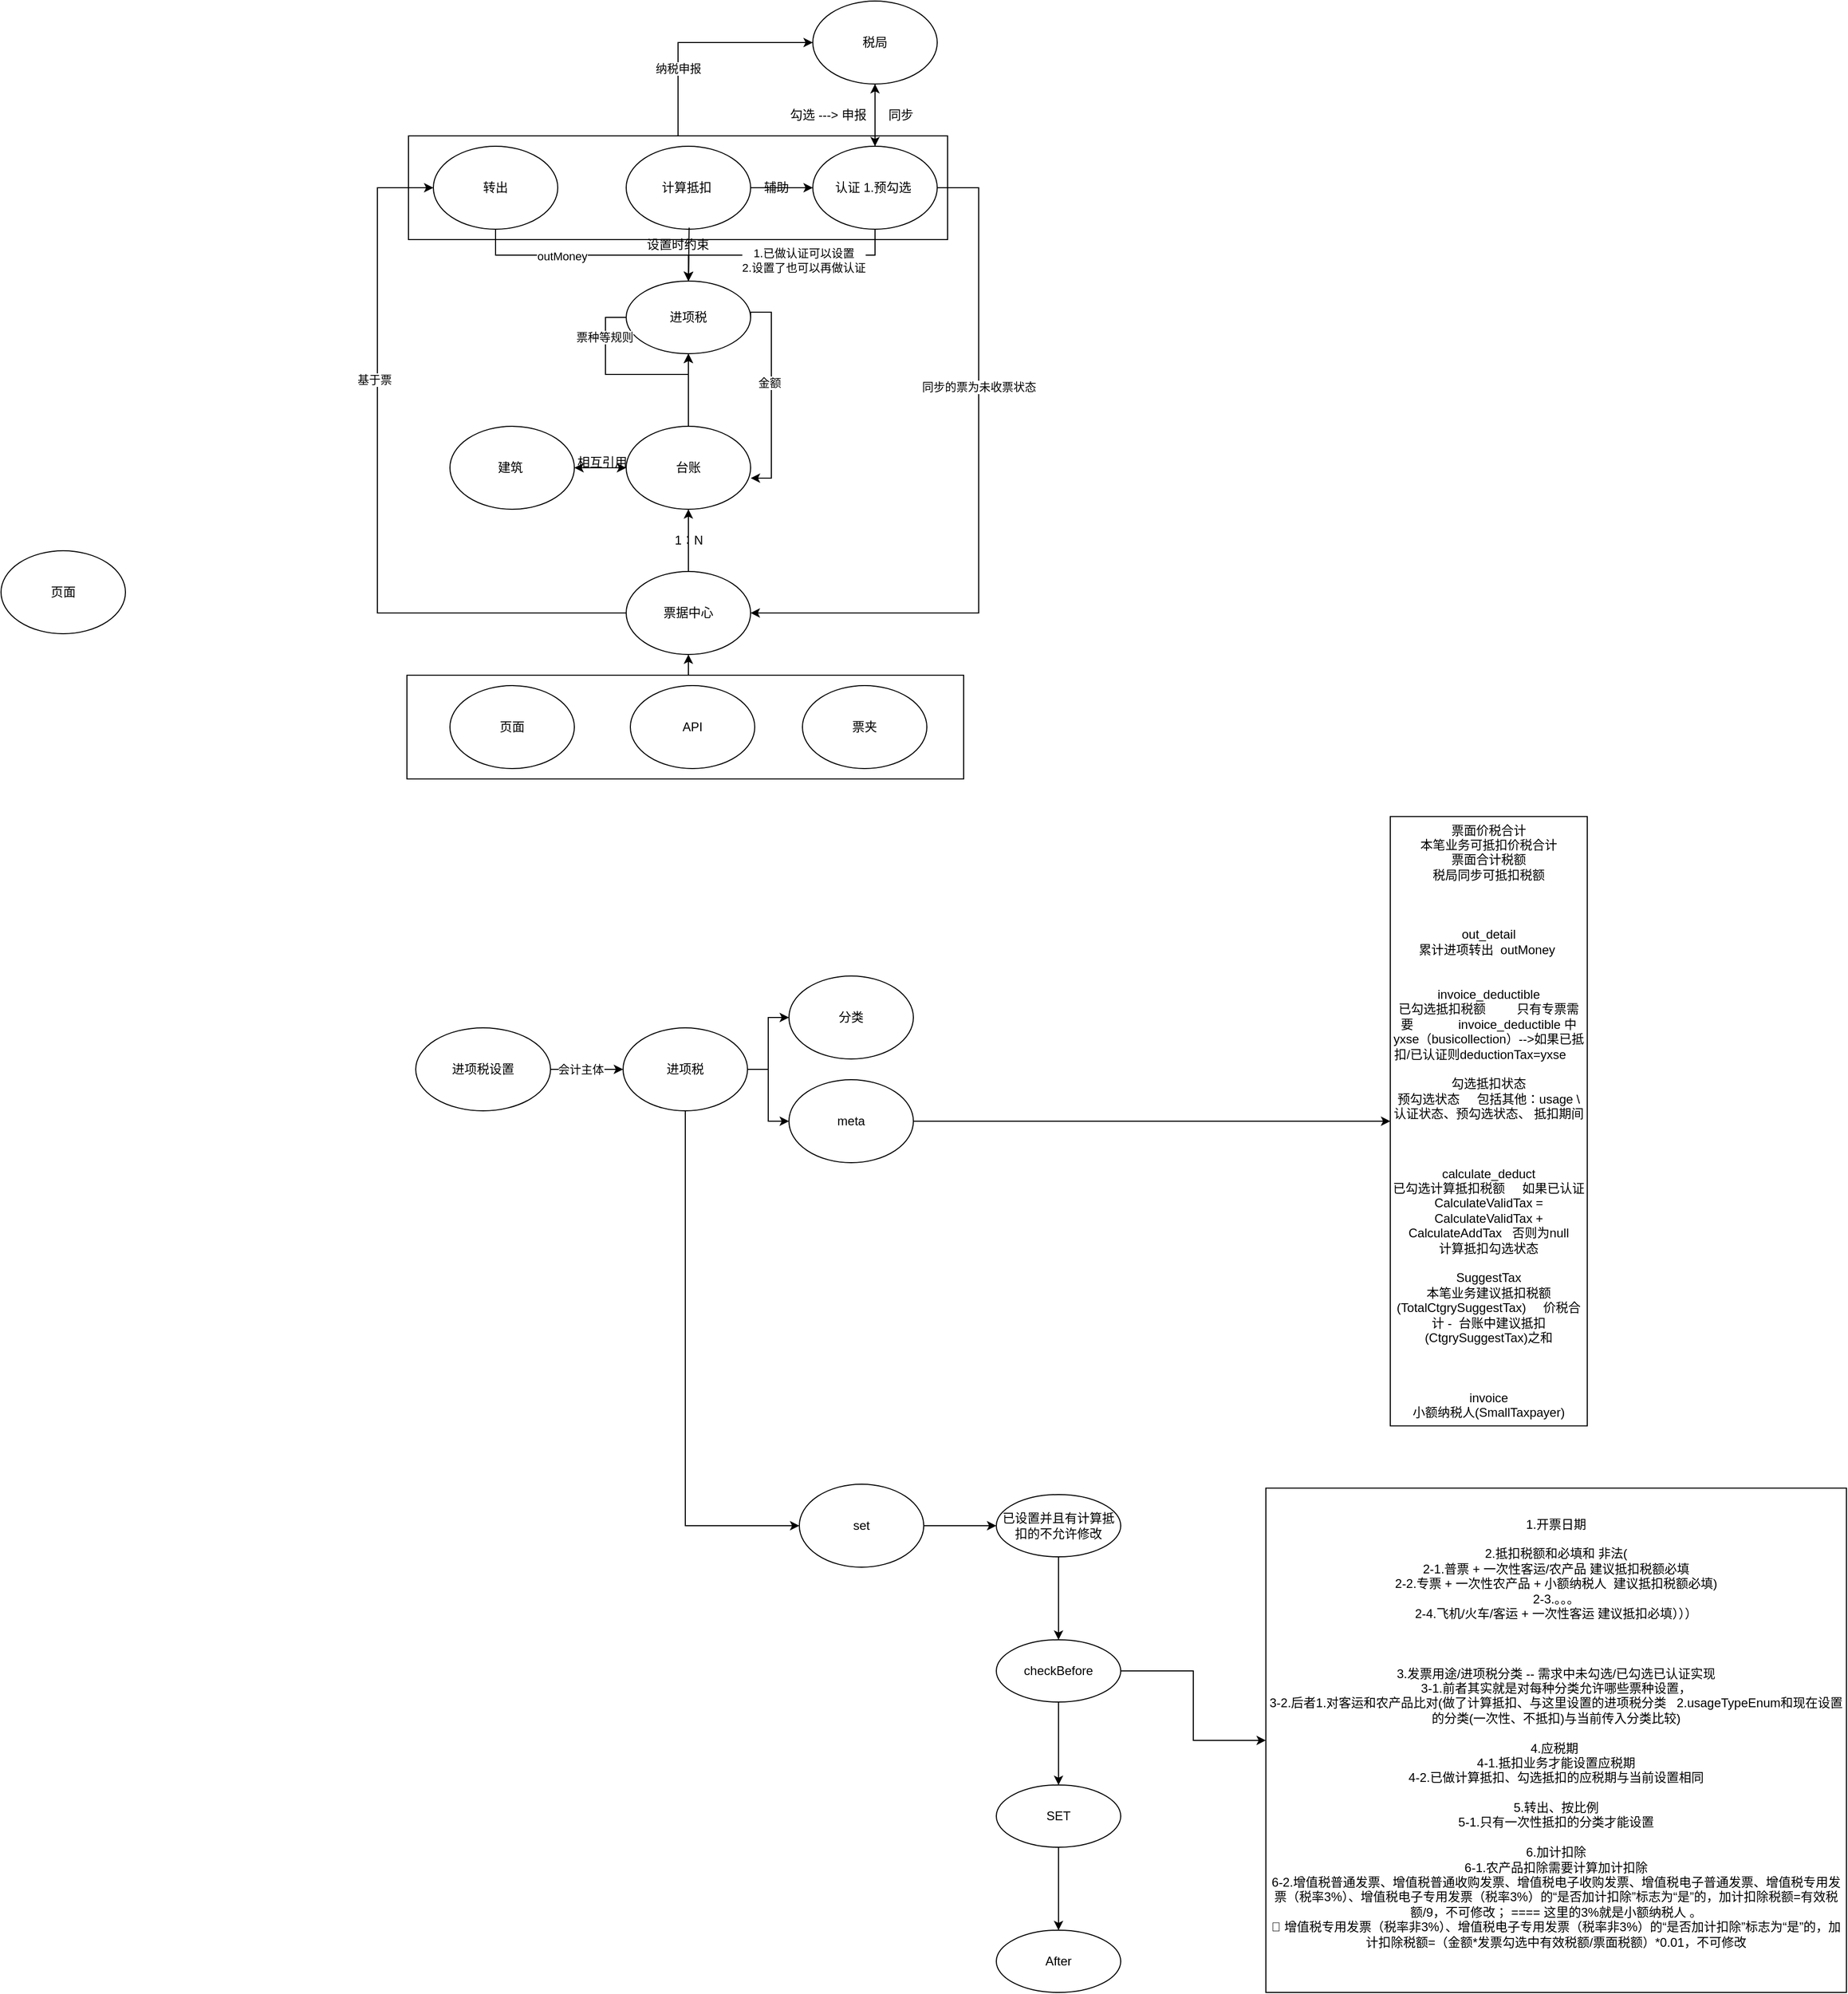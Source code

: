 <mxfile version="17.4.3" type="github">
  <diagram id="3CJurVh0qIclkFhJRMKo" name="Page-1">
    <mxGraphModel dx="2812" dy="1676" grid="1" gridSize="10" guides="1" tooltips="1" connect="1" arrows="1" fold="1" page="1" pageScale="1" pageWidth="1169" pageHeight="827" background="#FFFFFF" math="0" shadow="0">
      <root>
        <mxCell id="0" />
        <mxCell id="1" parent="0" />
        <mxCell id="BELl_IB8kdiGP95Ta7bd-88" style="edgeStyle=orthogonalEdgeStyle;rounded=0;orthogonalLoop=1;jettySize=auto;html=1;exitX=0.5;exitY=0;exitDx=0;exitDy=0;entryX=0.5;entryY=1;entryDx=0;entryDy=0;" edge="1" parent="1" source="BELl_IB8kdiGP95Ta7bd-87" target="BELl_IB8kdiGP95Ta7bd-5">
          <mxGeometry relative="1" as="geometry" />
        </mxCell>
        <mxCell id="BELl_IB8kdiGP95Ta7bd-87" value="" style="rounded=0;whiteSpace=wrap;html=1;" vertex="1" parent="1">
          <mxGeometry x="71.5" y="620" width="537" height="100" as="geometry" />
        </mxCell>
        <mxCell id="BELl_IB8kdiGP95Ta7bd-81" style="edgeStyle=orthogonalEdgeStyle;rounded=0;orthogonalLoop=1;jettySize=auto;html=1;exitX=0.5;exitY=0;exitDx=0;exitDy=0;entryX=0;entryY=0.5;entryDx=0;entryDy=0;" edge="1" parent="1" source="BELl_IB8kdiGP95Ta7bd-58" target="BELl_IB8kdiGP95Ta7bd-23">
          <mxGeometry relative="1" as="geometry" />
        </mxCell>
        <mxCell id="BELl_IB8kdiGP95Ta7bd-82" value="纳税申报" style="edgeLabel;html=1;align=center;verticalAlign=middle;resizable=0;points=[];" vertex="1" connectable="0" parent="BELl_IB8kdiGP95Ta7bd-81">
          <mxGeometry x="-0.409" relative="1" as="geometry">
            <mxPoint as="offset" />
          </mxGeometry>
        </mxCell>
        <mxCell id="BELl_IB8kdiGP95Ta7bd-58" value="" style="rounded=0;whiteSpace=wrap;html=1;" vertex="1" parent="1">
          <mxGeometry x="73" y="100" width="520" height="100" as="geometry" />
        </mxCell>
        <mxCell id="BELl_IB8kdiGP95Ta7bd-4" value="" style="edgeStyle=orthogonalEdgeStyle;rounded=0;orthogonalLoop=1;jettySize=auto;html=1;entryX=0.5;entryY=1;entryDx=0;entryDy=0;" edge="1" parent="1" source="BELl_IB8kdiGP95Ta7bd-3" target="BELl_IB8kdiGP95Ta7bd-1">
          <mxGeometry relative="1" as="geometry" />
        </mxCell>
        <mxCell id="BELl_IB8kdiGP95Ta7bd-7" style="edgeStyle=orthogonalEdgeStyle;rounded=0;orthogonalLoop=1;jettySize=auto;html=1;exitX=1;exitY=0.5;exitDx=0;exitDy=0;" edge="1" parent="1" source="BELl_IB8kdiGP95Ta7bd-1">
          <mxGeometry relative="1" as="geometry">
            <mxPoint x="403.143" y="430" as="targetPoint" />
            <Array as="points">
              <mxPoint x="423" y="270" />
              <mxPoint x="423" y="430" />
            </Array>
          </mxGeometry>
        </mxCell>
        <mxCell id="BELl_IB8kdiGP95Ta7bd-8" value="金额" style="edgeLabel;html=1;align=center;verticalAlign=middle;resizable=0;points=[];" vertex="1" connectable="0" parent="BELl_IB8kdiGP95Ta7bd-7">
          <mxGeometry x="-0.098" y="-2" relative="1" as="geometry">
            <mxPoint as="offset" />
          </mxGeometry>
        </mxCell>
        <mxCell id="BELl_IB8kdiGP95Ta7bd-1" value="进项税&lt;br&gt;" style="ellipse;whiteSpace=wrap;html=1;" vertex="1" parent="1">
          <mxGeometry x="283" y="240" width="120" height="70" as="geometry" />
        </mxCell>
        <mxCell id="BELl_IB8kdiGP95Ta7bd-36" value="" style="edgeStyle=orthogonalEdgeStyle;rounded=0;orthogonalLoop=1;jettySize=auto;html=1;" edge="1" parent="1" source="BELl_IB8kdiGP95Ta7bd-2" target="BELl_IB8kdiGP95Ta7bd-35">
          <mxGeometry relative="1" as="geometry" />
        </mxCell>
        <mxCell id="BELl_IB8kdiGP95Ta7bd-42" value="" style="edgeStyle=orthogonalEdgeStyle;rounded=0;orthogonalLoop=1;jettySize=auto;html=1;" edge="1" parent="1" source="BELl_IB8kdiGP95Ta7bd-2" target="BELl_IB8kdiGP95Ta7bd-41">
          <mxGeometry relative="1" as="geometry" />
        </mxCell>
        <mxCell id="BELl_IB8kdiGP95Ta7bd-46" value="" style="edgeStyle=orthogonalEdgeStyle;rounded=0;orthogonalLoop=1;jettySize=auto;html=1;" edge="1" parent="1" source="BELl_IB8kdiGP95Ta7bd-2" target="BELl_IB8kdiGP95Ta7bd-45">
          <mxGeometry relative="1" as="geometry">
            <Array as="points">
              <mxPoint x="340" y="1440" />
            </Array>
          </mxGeometry>
        </mxCell>
        <mxCell id="BELl_IB8kdiGP95Ta7bd-2" value="&lt;span&gt;进项税&lt;/span&gt;" style="ellipse;whiteSpace=wrap;html=1;" vertex="1" parent="1">
          <mxGeometry x="280" y="960" width="120" height="80" as="geometry" />
        </mxCell>
        <mxCell id="BELl_IB8kdiGP95Ta7bd-32" value="" style="edgeStyle=orthogonalEdgeStyle;rounded=0;orthogonalLoop=1;jettySize=auto;html=1;" edge="1" parent="1" source="BELl_IB8kdiGP95Ta7bd-3" target="BELl_IB8kdiGP95Ta7bd-31">
          <mxGeometry relative="1" as="geometry" />
        </mxCell>
        <mxCell id="BELl_IB8kdiGP95Ta7bd-3" value="台账" style="ellipse;whiteSpace=wrap;html=1;" vertex="1" parent="1">
          <mxGeometry x="283" y="380" width="120" height="80" as="geometry" />
        </mxCell>
        <mxCell id="BELl_IB8kdiGP95Ta7bd-6" style="edgeStyle=orthogonalEdgeStyle;rounded=0;orthogonalLoop=1;jettySize=auto;html=1;exitX=0.5;exitY=0;exitDx=0;exitDy=0;entryX=0.5;entryY=1;entryDx=0;entryDy=0;" edge="1" parent="1" source="BELl_IB8kdiGP95Ta7bd-5" target="BELl_IB8kdiGP95Ta7bd-3">
          <mxGeometry relative="1" as="geometry">
            <Array as="points">
              <mxPoint x="343" y="490" />
              <mxPoint x="343" y="490" />
            </Array>
          </mxGeometry>
        </mxCell>
        <mxCell id="BELl_IB8kdiGP95Ta7bd-57" style="edgeStyle=orthogonalEdgeStyle;rounded=0;orthogonalLoop=1;jettySize=auto;html=1;exitX=0;exitY=0.5;exitDx=0;exitDy=0;entryX=0;entryY=0.5;entryDx=0;entryDy=0;" edge="1" parent="1" source="BELl_IB8kdiGP95Ta7bd-5" target="BELl_IB8kdiGP95Ta7bd-9">
          <mxGeometry relative="1" as="geometry">
            <Array as="points">
              <mxPoint x="43" y="560" />
              <mxPoint x="43" y="150" />
            </Array>
          </mxGeometry>
        </mxCell>
        <mxCell id="BELl_IB8kdiGP95Ta7bd-59" value="基于票" style="edgeLabel;html=1;align=center;verticalAlign=middle;resizable=0;points=[];" vertex="1" connectable="0" parent="BELl_IB8kdiGP95Ta7bd-57">
          <mxGeometry x="0.322" y="3" relative="1" as="geometry">
            <mxPoint as="offset" />
          </mxGeometry>
        </mxCell>
        <mxCell id="BELl_IB8kdiGP95Ta7bd-5" value="票据中心" style="ellipse;whiteSpace=wrap;html=1;" vertex="1" parent="1">
          <mxGeometry x="283" y="520" width="120" height="80" as="geometry" />
        </mxCell>
        <mxCell id="BELl_IB8kdiGP95Ta7bd-60" style="edgeStyle=orthogonalEdgeStyle;rounded=0;orthogonalLoop=1;jettySize=auto;html=1;exitX=0.5;exitY=1;exitDx=0;exitDy=0;entryX=0.5;entryY=0;entryDx=0;entryDy=0;" edge="1" parent="1" source="BELl_IB8kdiGP95Ta7bd-9" target="BELl_IB8kdiGP95Ta7bd-1">
          <mxGeometry relative="1" as="geometry">
            <mxPoint x="273" y="270" as="targetPoint" />
          </mxGeometry>
        </mxCell>
        <mxCell id="BELl_IB8kdiGP95Ta7bd-62" value="outMoney" style="edgeLabel;html=1;align=center;verticalAlign=middle;resizable=0;points=[];" vertex="1" connectable="0" parent="BELl_IB8kdiGP95Ta7bd-60">
          <mxGeometry x="-0.252" y="-1" relative="1" as="geometry">
            <mxPoint as="offset" />
          </mxGeometry>
        </mxCell>
        <mxCell id="BELl_IB8kdiGP95Ta7bd-9" value="转出" style="ellipse;whiteSpace=wrap;html=1;" vertex="1" parent="1">
          <mxGeometry x="97" y="110" width="120" height="80" as="geometry" />
        </mxCell>
        <mxCell id="BELl_IB8kdiGP95Ta7bd-19" style="edgeStyle=orthogonalEdgeStyle;rounded=0;orthogonalLoop=1;jettySize=auto;html=1;exitX=1;exitY=0.5;exitDx=0;exitDy=0;" edge="1" parent="1" source="BELl_IB8kdiGP95Ta7bd-11" target="BELl_IB8kdiGP95Ta7bd-12">
          <mxGeometry relative="1" as="geometry" />
        </mxCell>
        <mxCell id="BELl_IB8kdiGP95Ta7bd-11" value="计算抵扣&amp;nbsp;" style="ellipse;whiteSpace=wrap;html=1;" vertex="1" parent="1">
          <mxGeometry x="283" y="110" width="120" height="80" as="geometry" />
        </mxCell>
        <mxCell id="BELl_IB8kdiGP95Ta7bd-24" style="edgeStyle=orthogonalEdgeStyle;rounded=0;orthogonalLoop=1;jettySize=auto;html=1;exitX=0.5;exitY=0;exitDx=0;exitDy=0;entryX=0.5;entryY=1;entryDx=0;entryDy=0;" edge="1" parent="1" source="BELl_IB8kdiGP95Ta7bd-12" target="BELl_IB8kdiGP95Ta7bd-23">
          <mxGeometry relative="1" as="geometry" />
        </mxCell>
        <mxCell id="BELl_IB8kdiGP95Ta7bd-29" style="edgeStyle=orthogonalEdgeStyle;rounded=0;orthogonalLoop=1;jettySize=auto;html=1;exitX=1;exitY=0.5;exitDx=0;exitDy=0;entryX=1;entryY=0.5;entryDx=0;entryDy=0;" edge="1" parent="1" source="BELl_IB8kdiGP95Ta7bd-12" target="BELl_IB8kdiGP95Ta7bd-5">
          <mxGeometry relative="1" as="geometry">
            <Array as="points">
              <mxPoint x="623" y="150" />
              <mxPoint x="623" y="560" />
            </Array>
          </mxGeometry>
        </mxCell>
        <mxCell id="BELl_IB8kdiGP95Ta7bd-30" value="同步的票为未收票状态" style="edgeLabel;html=1;align=center;verticalAlign=middle;resizable=0;points=[];" vertex="1" connectable="0" parent="BELl_IB8kdiGP95Ta7bd-29">
          <mxGeometry x="-0.309" relative="1" as="geometry">
            <mxPoint as="offset" />
          </mxGeometry>
        </mxCell>
        <mxCell id="BELl_IB8kdiGP95Ta7bd-78" style="edgeStyle=orthogonalEdgeStyle;rounded=0;orthogonalLoop=1;jettySize=auto;html=1;exitX=0.5;exitY=1;exitDx=0;exitDy=0;" edge="1" parent="1" source="BELl_IB8kdiGP95Ta7bd-12">
          <mxGeometry relative="1" as="geometry">
            <mxPoint x="343" y="240" as="targetPoint" />
          </mxGeometry>
        </mxCell>
        <mxCell id="BELl_IB8kdiGP95Ta7bd-79" value="1.已做认证可以设置&lt;br&gt;2.设置了也可以再做认证" style="edgeLabel;html=1;align=center;verticalAlign=middle;resizable=0;points=[];" vertex="1" connectable="0" parent="BELl_IB8kdiGP95Ta7bd-78">
          <mxGeometry x="0.086" y="-1" relative="1" as="geometry">
            <mxPoint x="30" y="6" as="offset" />
          </mxGeometry>
        </mxCell>
        <mxCell id="BELl_IB8kdiGP95Ta7bd-12" value="认证 1.预勾选&amp;nbsp;" style="ellipse;whiteSpace=wrap;html=1;" vertex="1" parent="1">
          <mxGeometry x="463" y="110" width="120" height="80" as="geometry" />
        </mxCell>
        <mxCell id="BELl_IB8kdiGP95Ta7bd-15" style="edgeStyle=orthogonalEdgeStyle;rounded=0;orthogonalLoop=1;jettySize=auto;html=1;exitX=0;exitY=0.5;exitDx=0;exitDy=0;" edge="1" parent="1" source="BELl_IB8kdiGP95Ta7bd-1" target="BELl_IB8kdiGP95Ta7bd-1">
          <mxGeometry relative="1" as="geometry" />
        </mxCell>
        <mxCell id="BELl_IB8kdiGP95Ta7bd-16" value="票种等规则" style="edgeLabel;html=1;align=center;verticalAlign=middle;resizable=0;points=[];" vertex="1" connectable="0" parent="BELl_IB8kdiGP95Ta7bd-15">
          <mxGeometry x="-0.556" y="-1" relative="1" as="geometry">
            <mxPoint as="offset" />
          </mxGeometry>
        </mxCell>
        <mxCell id="BELl_IB8kdiGP95Ta7bd-18" value="1：N" style="text;html=1;align=center;verticalAlign=middle;resizable=0;points=[];autosize=1;strokeColor=none;fillColor=none;" vertex="1" parent="1">
          <mxGeometry x="323" y="480" width="40" height="20" as="geometry" />
        </mxCell>
        <mxCell id="BELl_IB8kdiGP95Ta7bd-22" value="辅助&lt;br&gt;" style="text;html=1;strokeColor=none;fillColor=none;align=center;verticalAlign=middle;whiteSpace=wrap;rounded=0;" vertex="1" parent="1">
          <mxGeometry x="413" y="145" width="30" height="10" as="geometry" />
        </mxCell>
        <mxCell id="BELl_IB8kdiGP95Ta7bd-25" style="edgeStyle=orthogonalEdgeStyle;rounded=0;orthogonalLoop=1;jettySize=auto;html=1;exitX=0.5;exitY=1;exitDx=0;exitDy=0;entryX=0.5;entryY=0;entryDx=0;entryDy=0;" edge="1" parent="1" source="BELl_IB8kdiGP95Ta7bd-23" target="BELl_IB8kdiGP95Ta7bd-12">
          <mxGeometry relative="1" as="geometry" />
        </mxCell>
        <mxCell id="BELl_IB8kdiGP95Ta7bd-23" value="税局" style="ellipse;whiteSpace=wrap;html=1;" vertex="1" parent="1">
          <mxGeometry x="463" y="-30" width="120" height="80" as="geometry" />
        </mxCell>
        <mxCell id="BELl_IB8kdiGP95Ta7bd-26" value="勾选 ---&amp;gt; 申报" style="text;html=1;strokeColor=none;fillColor=none;align=center;verticalAlign=middle;whiteSpace=wrap;rounded=0;" vertex="1" parent="1">
          <mxGeometry x="433" y="70" width="90" height="20" as="geometry" />
        </mxCell>
        <mxCell id="BELl_IB8kdiGP95Ta7bd-28" value="同步" style="text;html=1;strokeColor=none;fillColor=none;align=center;verticalAlign=middle;whiteSpace=wrap;rounded=0;" vertex="1" parent="1">
          <mxGeometry x="523" y="70" width="50" height="20" as="geometry" />
        </mxCell>
        <mxCell id="BELl_IB8kdiGP95Ta7bd-33" style="edgeStyle=orthogonalEdgeStyle;rounded=0;orthogonalLoop=1;jettySize=auto;html=1;exitX=1;exitY=0.5;exitDx=0;exitDy=0;" edge="1" parent="1" source="BELl_IB8kdiGP95Ta7bd-31" target="BELl_IB8kdiGP95Ta7bd-3">
          <mxGeometry relative="1" as="geometry" />
        </mxCell>
        <mxCell id="BELl_IB8kdiGP95Ta7bd-31" value="建筑&amp;nbsp;" style="ellipse;whiteSpace=wrap;html=1;" vertex="1" parent="1">
          <mxGeometry x="113" y="380" width="120" height="80" as="geometry" />
        </mxCell>
        <mxCell id="BELl_IB8kdiGP95Ta7bd-34" value="相互引用" style="text;html=1;strokeColor=none;fillColor=none;align=center;verticalAlign=middle;whiteSpace=wrap;rounded=0;" vertex="1" parent="1">
          <mxGeometry x="233" y="405" width="54" height="19" as="geometry" />
        </mxCell>
        <mxCell id="BELl_IB8kdiGP95Ta7bd-35" value="分类" style="ellipse;whiteSpace=wrap;html=1;" vertex="1" parent="1">
          <mxGeometry x="440" y="910" width="120" height="80" as="geometry" />
        </mxCell>
        <mxCell id="BELl_IB8kdiGP95Ta7bd-39" style="edgeStyle=orthogonalEdgeStyle;rounded=0;orthogonalLoop=1;jettySize=auto;html=1;exitX=1;exitY=0.5;exitDx=0;exitDy=0;entryX=0;entryY=0.5;entryDx=0;entryDy=0;" edge="1" parent="1" source="BELl_IB8kdiGP95Ta7bd-37" target="BELl_IB8kdiGP95Ta7bd-2">
          <mxGeometry relative="1" as="geometry" />
        </mxCell>
        <mxCell id="BELl_IB8kdiGP95Ta7bd-40" value="会计主体" style="edgeLabel;html=1;align=center;verticalAlign=middle;resizable=0;points=[];" vertex="1" connectable="0" parent="BELl_IB8kdiGP95Ta7bd-39">
          <mxGeometry x="-0.179" relative="1" as="geometry">
            <mxPoint as="offset" />
          </mxGeometry>
        </mxCell>
        <mxCell id="BELl_IB8kdiGP95Ta7bd-37" value="进项税设置" style="ellipse;whiteSpace=wrap;html=1;" vertex="1" parent="1">
          <mxGeometry x="80" y="960" width="130" height="80" as="geometry" />
        </mxCell>
        <mxCell id="BELl_IB8kdiGP95Ta7bd-44" value="" style="edgeStyle=orthogonalEdgeStyle;rounded=0;orthogonalLoop=1;jettySize=auto;html=1;" edge="1" parent="1" source="BELl_IB8kdiGP95Ta7bd-41" target="BELl_IB8kdiGP95Ta7bd-43">
          <mxGeometry relative="1" as="geometry" />
        </mxCell>
        <mxCell id="BELl_IB8kdiGP95Ta7bd-41" value="meta" style="ellipse;whiteSpace=wrap;html=1;" vertex="1" parent="1">
          <mxGeometry x="440" y="1010" width="120" height="80" as="geometry" />
        </mxCell>
        <mxCell id="BELl_IB8kdiGP95Ta7bd-43" value="&lt;div&gt;票面价税合计&lt;/div&gt;&lt;div&gt;本笔业务可抵扣价税合计&lt;/div&gt;&lt;div&gt;票面合计税额&lt;/div&gt;&lt;div&gt;税局同步可抵扣税额&lt;/div&gt;&lt;div&gt;&lt;br&gt;&lt;/div&gt;&lt;div&gt;&lt;br&gt;&lt;/div&gt;&lt;div&gt;&lt;br&gt;&lt;/div&gt;&lt;div&gt;out_detail&lt;/div&gt;&lt;div&gt;累计进项转出&amp;nbsp; outMoney&amp;nbsp;&lt;/div&gt;&lt;div&gt;&lt;br&gt;&lt;/div&gt;&lt;div&gt;&lt;br&gt;&lt;/div&gt;&lt;div&gt;invoice_deductible&lt;/div&gt;&lt;div&gt;已勾选抵扣税额&amp;nbsp; &amp;nbsp; &amp;nbsp; &amp;nbsp; &amp;nbsp;只有专票需要&amp;nbsp; &amp;nbsp; &amp;nbsp; &amp;nbsp; &amp;nbsp; &amp;nbsp; &amp;nbsp;invoice_deductible 中 yxse（busicollection）--&amp;gt;如果已抵扣/已认证则deductionTax=yxse&amp;nbsp; &amp;nbsp; &amp;nbsp; &amp;nbsp;&lt;/div&gt;&lt;div&gt;勾选抵扣状态&lt;/div&gt;&lt;div&gt;预勾选状态&amp;nbsp; &amp;nbsp; &amp;nbsp;包括其他：usage \ 认证状态、预勾选状态、 抵扣期间&lt;/div&gt;&lt;div&gt;&lt;br&gt;&lt;/div&gt;&lt;div&gt;&lt;br&gt;&lt;/div&gt;&lt;div&gt;&lt;br&gt;&lt;/div&gt;&lt;div&gt;calculate_deduct&lt;/div&gt;&lt;div&gt;已勾选计算抵扣税额&amp;nbsp; &amp;nbsp; &amp;nbsp;如果已认证 CalculateValidTax = CalculateValidTax + CalculateAddTax&amp;nbsp; &amp;nbsp;否则为null&lt;/div&gt;&lt;div&gt;计算抵扣勾选状态&lt;/div&gt;&lt;div&gt;&lt;br&gt;&lt;/div&gt;&lt;div&gt;SuggestTax&lt;/div&gt;&lt;div&gt;本笔业务建议抵扣税额(TotalCtgrySuggestTax)&amp;nbsp; &amp;nbsp; &amp;nbsp;价税合计 -&amp;nbsp; 台账中建议抵扣(CtgrySuggestTax)之和&lt;/div&gt;&lt;div&gt;&lt;br&gt;&lt;/div&gt;&lt;div&gt;&lt;br&gt;&lt;/div&gt;&lt;div&gt;&lt;br&gt;&lt;/div&gt;&lt;div&gt;invoice&lt;/div&gt;&lt;div&gt;小额纳税人(SmallTaxpayer)&lt;/div&gt;" style="whiteSpace=wrap;html=1;" vertex="1" parent="1">
          <mxGeometry x="1020" y="756.25" width="190" height="587.5" as="geometry" />
        </mxCell>
        <mxCell id="BELl_IB8kdiGP95Ta7bd-48" value="" style="edgeStyle=orthogonalEdgeStyle;rounded=0;orthogonalLoop=1;jettySize=auto;html=1;" edge="1" parent="1" source="BELl_IB8kdiGP95Ta7bd-45" target="BELl_IB8kdiGP95Ta7bd-47">
          <mxGeometry relative="1" as="geometry" />
        </mxCell>
        <mxCell id="BELl_IB8kdiGP95Ta7bd-45" value="&lt;span&gt;set&lt;/span&gt;" style="ellipse;whiteSpace=wrap;html=1;" vertex="1" parent="1">
          <mxGeometry x="450" y="1400" width="120" height="80" as="geometry" />
        </mxCell>
        <mxCell id="BELl_IB8kdiGP95Ta7bd-50" value="" style="edgeStyle=orthogonalEdgeStyle;rounded=0;orthogonalLoop=1;jettySize=auto;html=1;" edge="1" parent="1" source="BELl_IB8kdiGP95Ta7bd-47" target="BELl_IB8kdiGP95Ta7bd-49">
          <mxGeometry relative="1" as="geometry" />
        </mxCell>
        <mxCell id="BELl_IB8kdiGP95Ta7bd-47" value="已设置并且有计算抵扣的不允许修改" style="ellipse;whiteSpace=wrap;html=1;" vertex="1" parent="1">
          <mxGeometry x="640" y="1410" width="120" height="60" as="geometry" />
        </mxCell>
        <mxCell id="BELl_IB8kdiGP95Ta7bd-52" value="" style="edgeStyle=orthogonalEdgeStyle;rounded=0;orthogonalLoop=1;jettySize=auto;html=1;" edge="1" parent="1" source="BELl_IB8kdiGP95Ta7bd-49" target="BELl_IB8kdiGP95Ta7bd-51">
          <mxGeometry relative="1" as="geometry" />
        </mxCell>
        <mxCell id="BELl_IB8kdiGP95Ta7bd-56" value="" style="edgeStyle=orthogonalEdgeStyle;rounded=0;orthogonalLoop=1;jettySize=auto;html=1;" edge="1" parent="1" source="BELl_IB8kdiGP95Ta7bd-49" target="BELl_IB8kdiGP95Ta7bd-55">
          <mxGeometry relative="1" as="geometry" />
        </mxCell>
        <mxCell id="BELl_IB8kdiGP95Ta7bd-49" value="checkBefore" style="ellipse;whiteSpace=wrap;html=1;" vertex="1" parent="1">
          <mxGeometry x="640" y="1550" width="120" height="60" as="geometry" />
        </mxCell>
        <mxCell id="BELl_IB8kdiGP95Ta7bd-54" value="" style="edgeStyle=orthogonalEdgeStyle;rounded=0;orthogonalLoop=1;jettySize=auto;html=1;" edge="1" parent="1" source="BELl_IB8kdiGP95Ta7bd-51" target="BELl_IB8kdiGP95Ta7bd-53">
          <mxGeometry relative="1" as="geometry" />
        </mxCell>
        <mxCell id="BELl_IB8kdiGP95Ta7bd-51" value="SET" style="ellipse;whiteSpace=wrap;html=1;" vertex="1" parent="1">
          <mxGeometry x="640" y="1690" width="120" height="60" as="geometry" />
        </mxCell>
        <mxCell id="BELl_IB8kdiGP95Ta7bd-53" value="After" style="ellipse;whiteSpace=wrap;html=1;" vertex="1" parent="1">
          <mxGeometry x="640" y="1830" width="120" height="60" as="geometry" />
        </mxCell>
        <mxCell id="BELl_IB8kdiGP95Ta7bd-55" value="1.开票日期&lt;br&gt;&lt;br&gt;2.抵扣税额和必填和 非法(&lt;br&gt;2-1.普票 + 一次性客运/农产品 建议抵扣税额必填&lt;br&gt;2-2.专票 + 一次性农产品 + 小额纳税人&amp;nbsp; 建议抵扣税额必填)&lt;br&gt;2-3.。。。&lt;br&gt;2-4.飞机/火车/客运 + 一次性客运 建议抵扣必填）））&lt;br&gt;&lt;br&gt;&lt;br&gt;&lt;br&gt;3.发票用途/进项税分类 -- 需求中未勾选/已勾选已认证实现&lt;br&gt;3-1.前者其实就是对每种分类允许哪些票种设置，&lt;br&gt;3-2.后者1.对客运和农产品比对(做了计算抵扣、与这里设置的进项税分类&amp;nbsp; &amp;nbsp;2.&lt;span style=&quot;background-color: rgb(255 , 255 , 255)&quot;&gt;usageTypeEnum和现在设置的分类(一次性、不抵扣)与当前传入分类比较&lt;/span&gt;&lt;span&gt;)&lt;br&gt;&lt;br&gt;4.应税期&amp;nbsp; &lt;br&gt;4-1.抵扣业务才能设置应税期&lt;br&gt;4-2.已做计算抵扣、勾选抵扣的应税期与当前设置相同&lt;br&gt;&lt;br&gt;5.转出、按比例&lt;br&gt;5-1.只有一次性抵扣的分类才能设置&lt;br&gt;&lt;br&gt;6.加计扣除&lt;br&gt;6-1.农产品扣除需要计算加计扣除&lt;br&gt;6-2.&lt;/span&gt;&lt;span&gt;增值税普通发票、增值税普通收购发票、增值税电子收购发票、增值税电子普通发票、增值税专用发票（税率3%）、增值税电子专用发票（税率3%）的“是否加计扣除”标志为“是”的，加计扣除税额=有效税额/9，不可修改； ==== 这里的3%就是小额纳税人 。&lt;/span&gt;&lt;span&gt;&lt;div&gt; 增值税专用发票（税率非3%）、增值税电子专用发票（税率非3%）的“是否加计扣除”标志为“是”的，加计扣除税额=（金额*发票勾选中有效税额/票面税额）*0.01，不可修改&lt;/div&gt;&lt;div&gt;&amp;nbsp;&amp;nbsp;&lt;/div&gt;&lt;/span&gt;" style="whiteSpace=wrap;html=1;" vertex="1" parent="1">
          <mxGeometry x="900" y="1403.75" width="560" height="486.25" as="geometry" />
        </mxCell>
        <mxCell id="BELl_IB8kdiGP95Ta7bd-63" value="设置时约束" style="text;html=1;strokeColor=none;fillColor=none;align=center;verticalAlign=middle;whiteSpace=wrap;rounded=0;" vertex="1" parent="1">
          <mxGeometry x="293" y="190" width="80" height="30" as="geometry" />
        </mxCell>
        <mxCell id="BELl_IB8kdiGP95Ta7bd-73" value="" style="endArrow=classic;html=1;rounded=0;curved=1;exitX=0.634;exitY=-0.052;exitDx=0;exitDy=0;exitPerimeter=0;" edge="1" parent="1" source="BELl_IB8kdiGP95Ta7bd-63">
          <mxGeometry width="50" height="50" relative="1" as="geometry">
            <mxPoint x="313" y="240" as="sourcePoint" />
            <mxPoint x="343" y="240" as="targetPoint" />
          </mxGeometry>
        </mxCell>
        <mxCell id="BELl_IB8kdiGP95Ta7bd-83" value="页面" style="ellipse;whiteSpace=wrap;html=1;" vertex="1" parent="1">
          <mxGeometry x="113" y="630" width="120" height="80" as="geometry" />
        </mxCell>
        <mxCell id="BELl_IB8kdiGP95Ta7bd-84" value="API" style="ellipse;whiteSpace=wrap;html=1;" vertex="1" parent="1">
          <mxGeometry x="287" y="630" width="120" height="80" as="geometry" />
        </mxCell>
        <mxCell id="BELl_IB8kdiGP95Ta7bd-85" value="票夹" style="ellipse;whiteSpace=wrap;html=1;" vertex="1" parent="1">
          <mxGeometry x="453" y="630" width="120" height="80" as="geometry" />
        </mxCell>
        <mxCell id="BELl_IB8kdiGP95Ta7bd-86" value="页面" style="ellipse;whiteSpace=wrap;html=1;" vertex="1" parent="1">
          <mxGeometry x="-320" y="500" width="120" height="80" as="geometry" />
        </mxCell>
      </root>
    </mxGraphModel>
  </diagram>
</mxfile>
